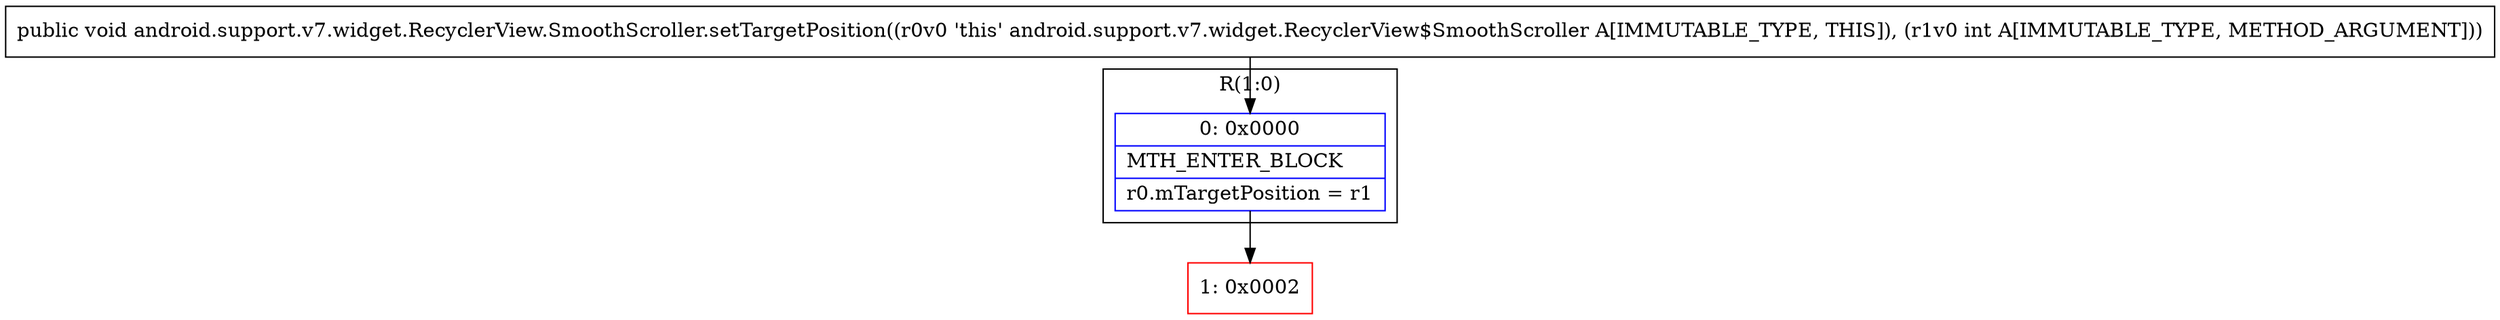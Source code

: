 digraph "CFG forandroid.support.v7.widget.RecyclerView.SmoothScroller.setTargetPosition(I)V" {
subgraph cluster_Region_109046078 {
label = "R(1:0)";
node [shape=record,color=blue];
Node_0 [shape=record,label="{0\:\ 0x0000|MTH_ENTER_BLOCK\l|r0.mTargetPosition = r1\l}"];
}
Node_1 [shape=record,color=red,label="{1\:\ 0x0002}"];
MethodNode[shape=record,label="{public void android.support.v7.widget.RecyclerView.SmoothScroller.setTargetPosition((r0v0 'this' android.support.v7.widget.RecyclerView$SmoothScroller A[IMMUTABLE_TYPE, THIS]), (r1v0 int A[IMMUTABLE_TYPE, METHOD_ARGUMENT])) }"];
MethodNode -> Node_0;
Node_0 -> Node_1;
}

